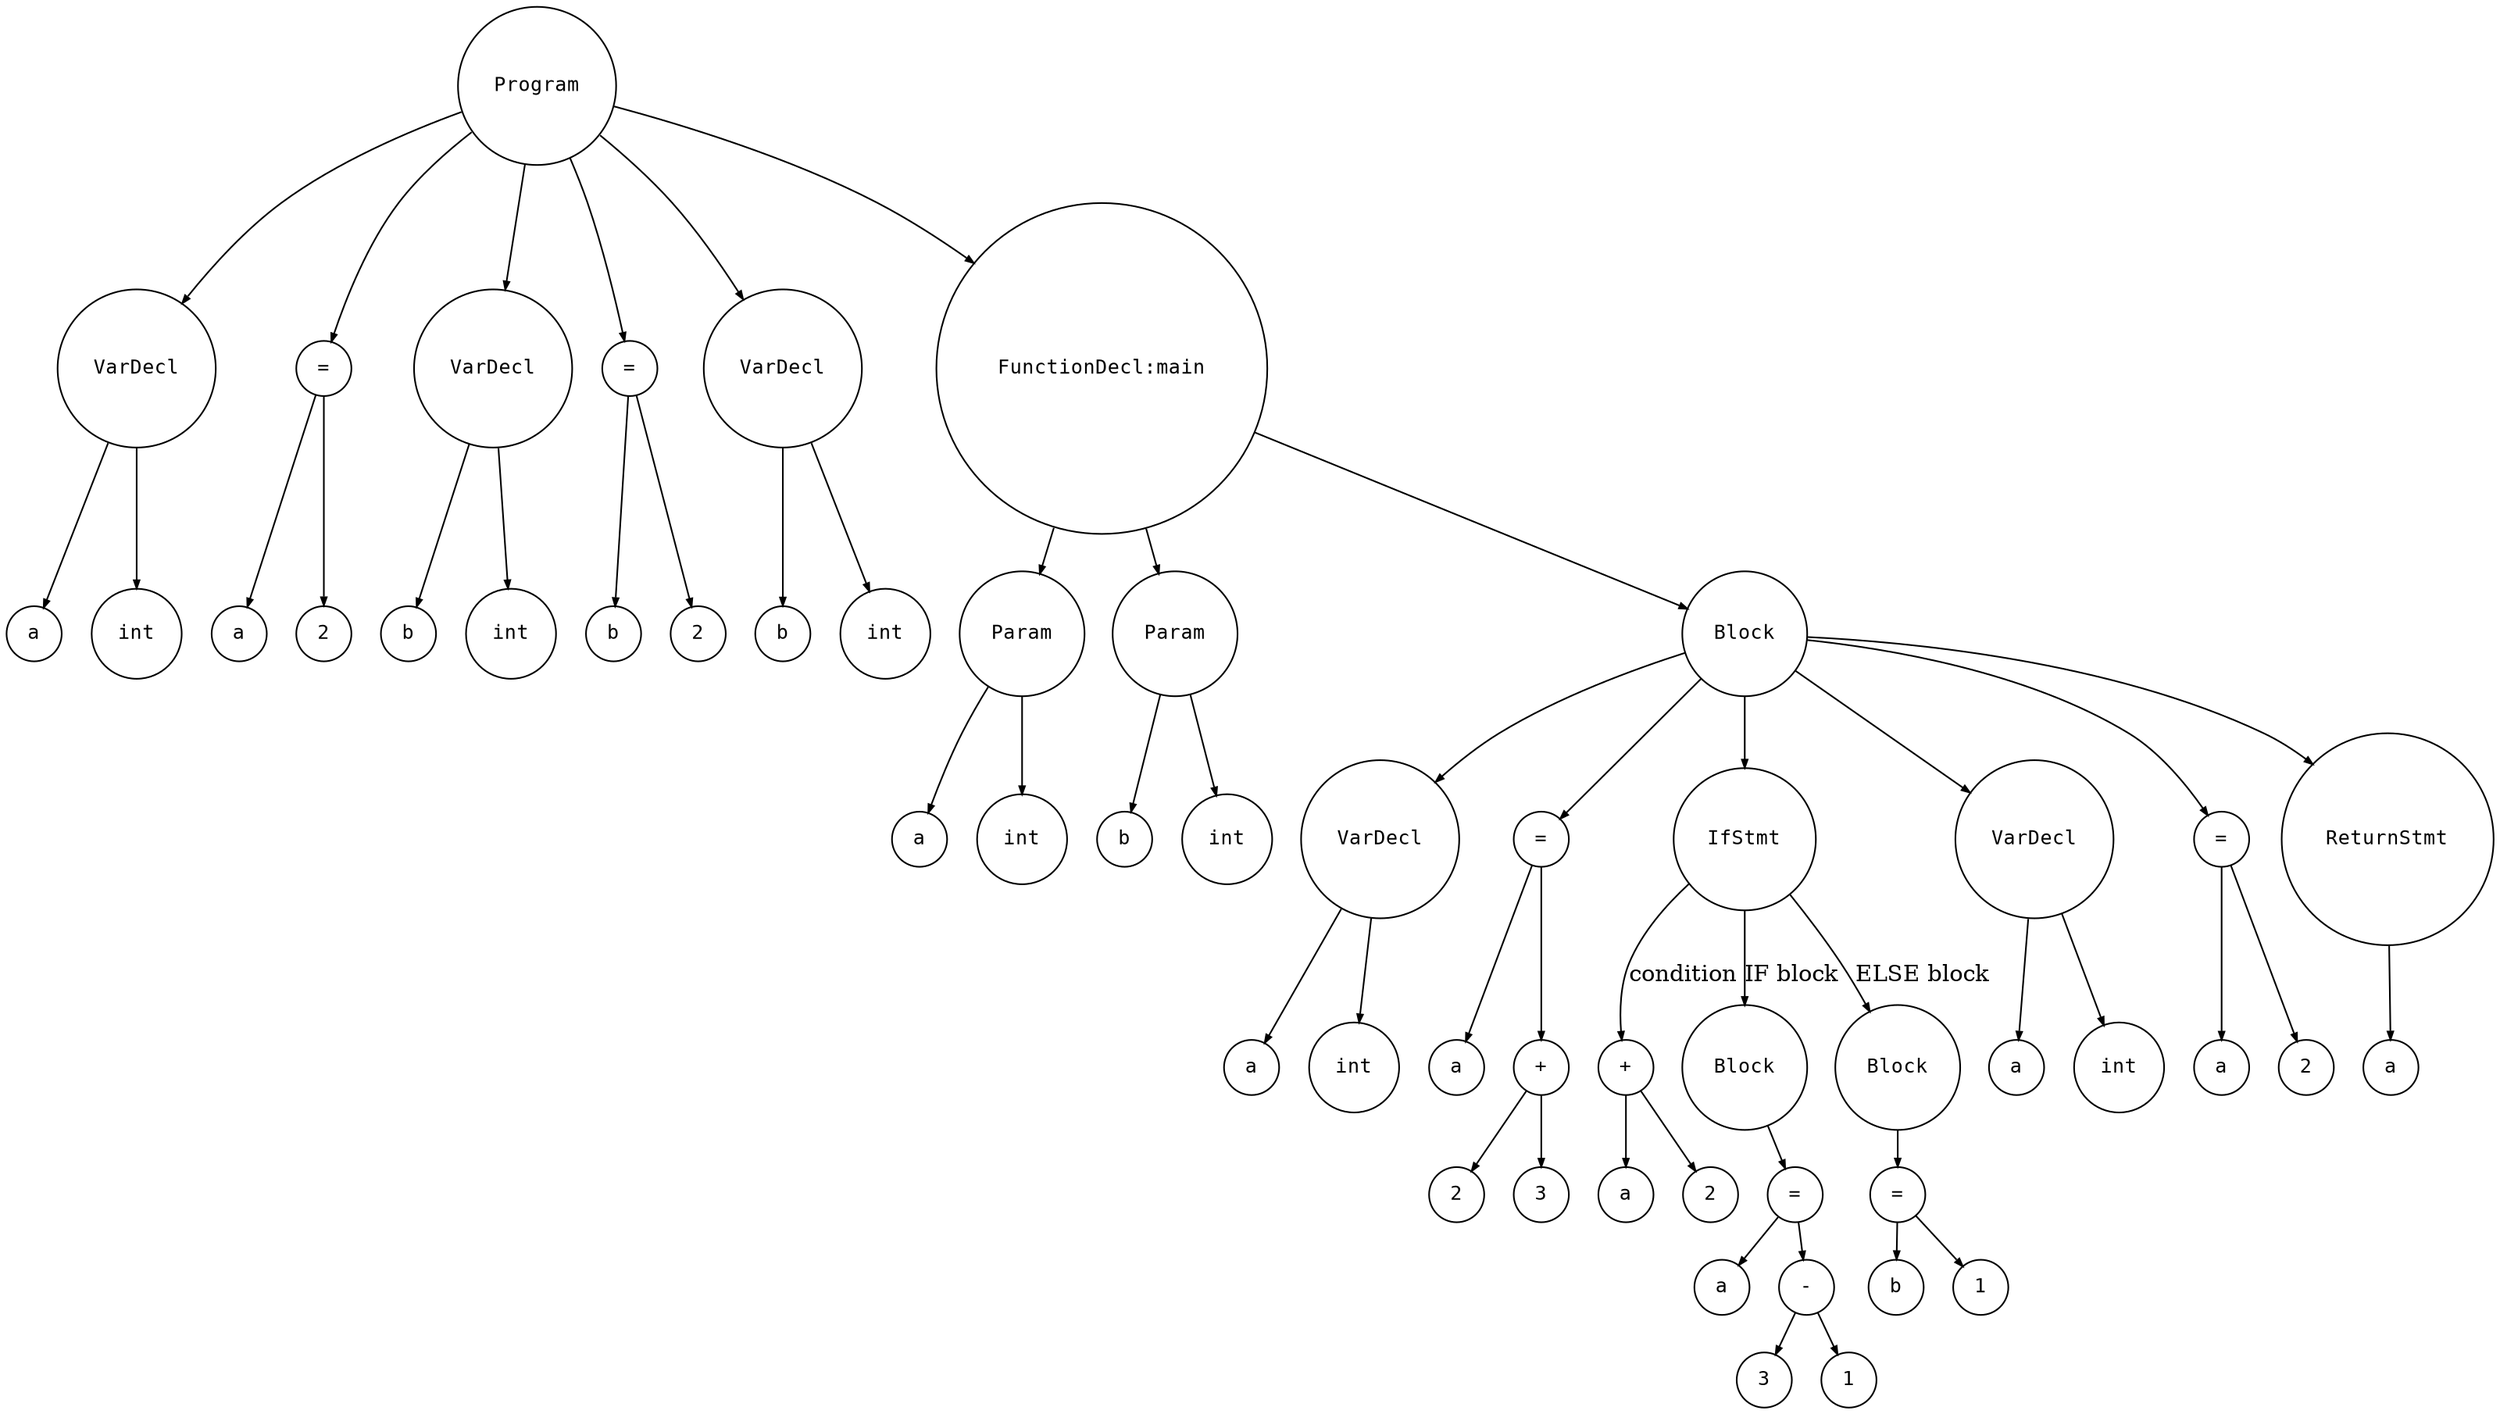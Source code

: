 digraph astgraph {
  node [shape=circle, fontsize=12, fontname="Courier", height=.1];
  ranksep=.3;
  edge [arrowsize=.5]

  node1 [label="Program"]
  node2 [label="VarDecl"]
  node3 [label="a"]
  node2 -> node3
  node4 [label="int"]
  node2 -> node4
  node1 -> node2
  node5 [label="="]
  node6 [label="a"]
  node5 -> node6
  node7 [label="2"]
  node5 -> node7
  node1 -> node5
  node8 [label="VarDecl"]
  node9 [label="b"]
  node8 -> node9
  node10 [label="int"]
  node8 -> node10
  node1 -> node8
  node11 [label="="]
  node12 [label="b"]
  node11 -> node12
  node13 [label="2"]
  node11 -> node13
  node1 -> node11
  node14 [label="VarDecl"]
  node15 [label="b"]
  node14 -> node15
  node16 [label="int"]
  node14 -> node16
  node1 -> node14
  node17 [label="FunctionDecl:main"]
  node18 [label="Param"]
  node19 [label="a"]
  node18 -> node19
  node20 [label="int"]
  node18 -> node20
  node17 -> node18
  node21 [label="Param"]
  node22 [label="b"]
  node21 -> node22
  node23 [label="int"]
  node21 -> node23
  node17 -> node21
  node24 [label="Block"]
  node25 [label="VarDecl"]
  node26 [label="a"]
  node25 -> node26
  node27 [label="int"]
  node25 -> node27
  node24 -> node25
  node28 [label="="]
  node29 [label="a"]
  node28 -> node29
  node30 [label="+"]
  node31 [label="2"]
  node32 [label="3"]
  node30 -> node31
  node30 -> node32
  node28 -> node30
  node24 -> node28
  node33 [label="IfStmt"]
  node34 [label="+"]
  node35 [label="a"]
  node36 [label="2"]
  node34 -> node35
  node34 -> node36
  node33 -> node34 [label="condition"]
  node37 [label="Block"]
  node38 [label="="]
  node39 [label="a"]
  node38 -> node39
  node40 [label="-"]
  node41 [label="3"]
  node42 [label="1"]
  node40 -> node41
  node40 -> node42
  node38 -> node40
  node37 -> node38
  node33 -> node37 [label="IF block"]
  node43 [label="Block"]
  node44 [label="="]
  node45 [label="b"]
  node44 -> node45
  node46 [label="1"]
  node44 -> node46
  node43 -> node44
  node33 -> node43 [label="ELSE block"]
  node24 -> node33
  node47 [label="VarDecl"]
  node48 [label="a"]
  node47 -> node48
  node49 [label="int"]
  node47 -> node49
  node24 -> node47
  node50 [label="="]
  node51 [label="a"]
  node50 -> node51
  node52 [label="2"]
  node50 -> node52
  node24 -> node50
  node53 [label="ReturnStmt"]
  node54 [label="a"]
  node53 -> node54
  node24 -> node53
  node17 -> node24
  node1 -> node17
}
